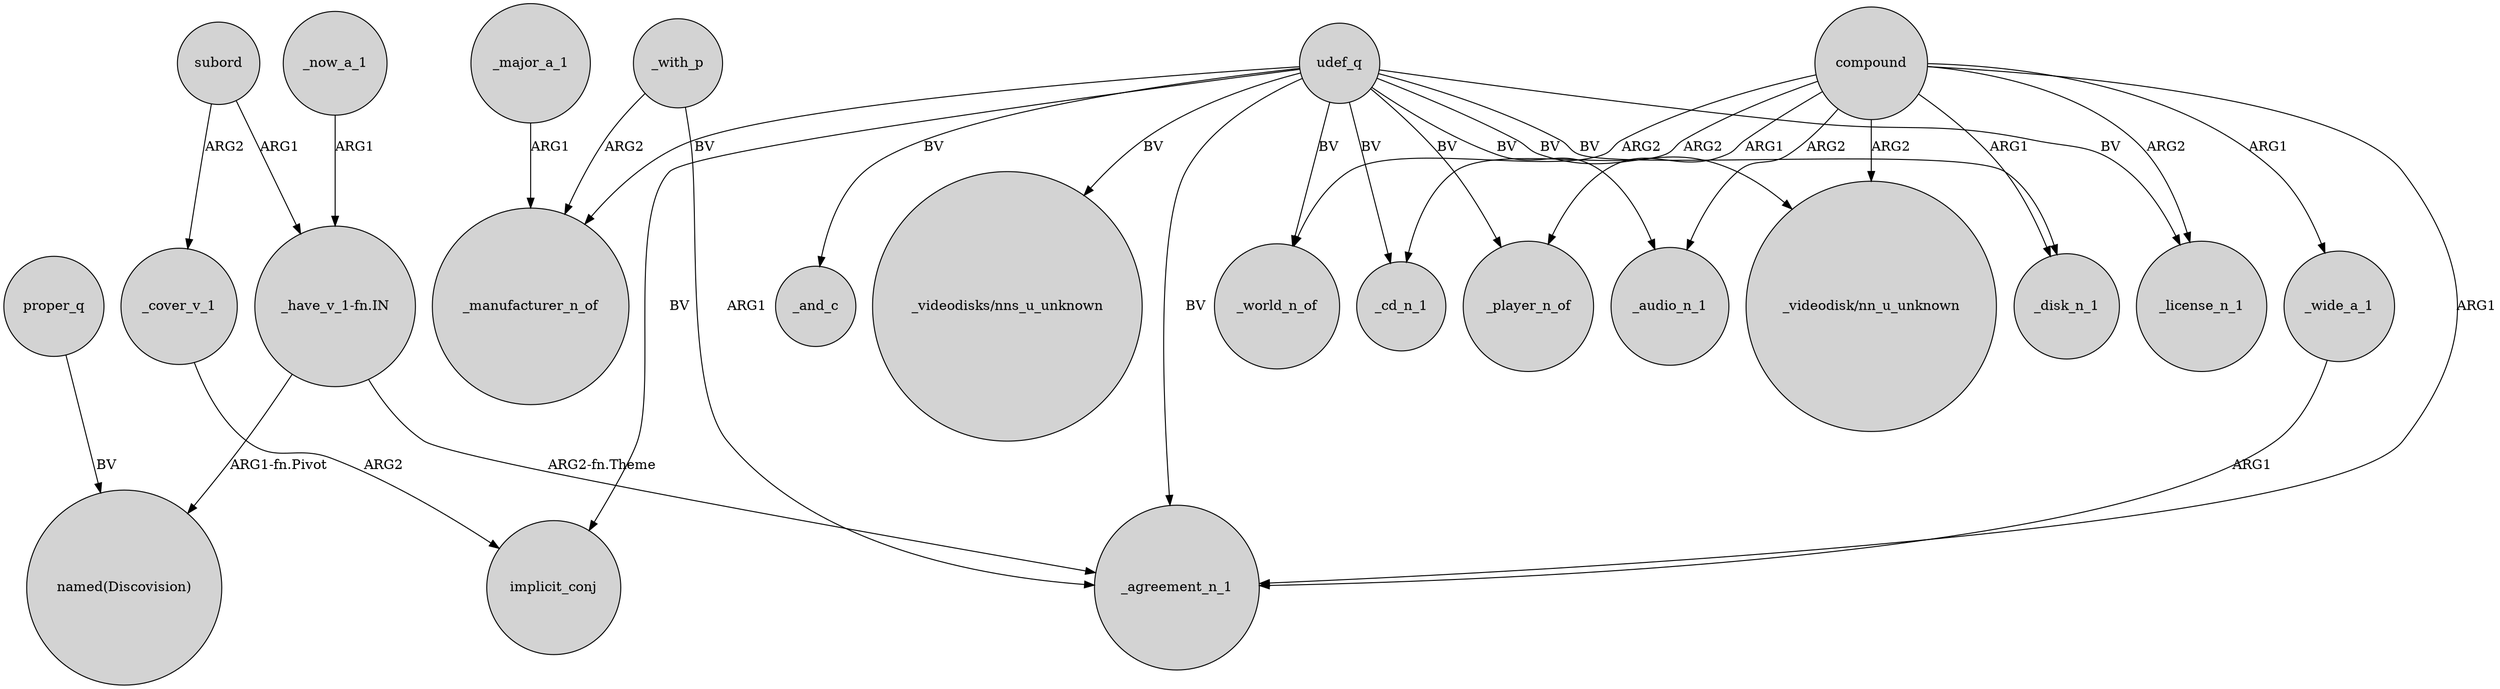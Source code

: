 digraph {
	node [shape=circle style=filled]
	subord -> _cover_v_1 [label=ARG2]
	_major_a_1 -> _manufacturer_n_of [label=ARG1]
	proper_q -> "named(Discovision)" [label=BV]
	compound -> _world_n_of [label=ARG2]
	udef_q -> _audio_n_1 [label=BV]
	udef_q -> _player_n_of [label=BV]
	_with_p -> _manufacturer_n_of [label=ARG2]
	_now_a_1 -> "_have_v_1-fn.IN" [label=ARG1]
	"_have_v_1-fn.IN" -> _agreement_n_1 [label="ARG2-fn.Theme"]
	compound -> _disk_n_1 [label=ARG1]
	udef_q -> _world_n_of [label=BV]
	udef_q -> "_videodisks/nns_u_unknown" [label=BV]
	udef_q -> implicit_conj [label=BV]
	udef_q -> _cd_n_1 [label=BV]
	udef_q -> _manufacturer_n_of [label=BV]
	compound -> "_videodisk/nn_u_unknown" [label=ARG2]
	udef_q -> _agreement_n_1 [label=BV]
	_wide_a_1 -> _agreement_n_1 [label=ARG1]
	_cover_v_1 -> implicit_conj [label=ARG2]
	compound -> _wide_a_1 [label=ARG1]
	compound -> _license_n_1 [label=ARG2]
	udef_q -> "_videodisk/nn_u_unknown" [label=BV]
	compound -> _agreement_n_1 [label=ARG1]
	_with_p -> _agreement_n_1 [label=ARG1]
	udef_q -> _disk_n_1 [label=BV]
	udef_q -> _license_n_1 [label=BV]
	subord -> "_have_v_1-fn.IN" [label=ARG1]
	compound -> _audio_n_1 [label=ARG2]
	udef_q -> _and_c [label=BV]
	compound -> _player_n_of [label=ARG1]
	"_have_v_1-fn.IN" -> "named(Discovision)" [label="ARG1-fn.Pivot"]
	compound -> _cd_n_1 [label=ARG2]
}
